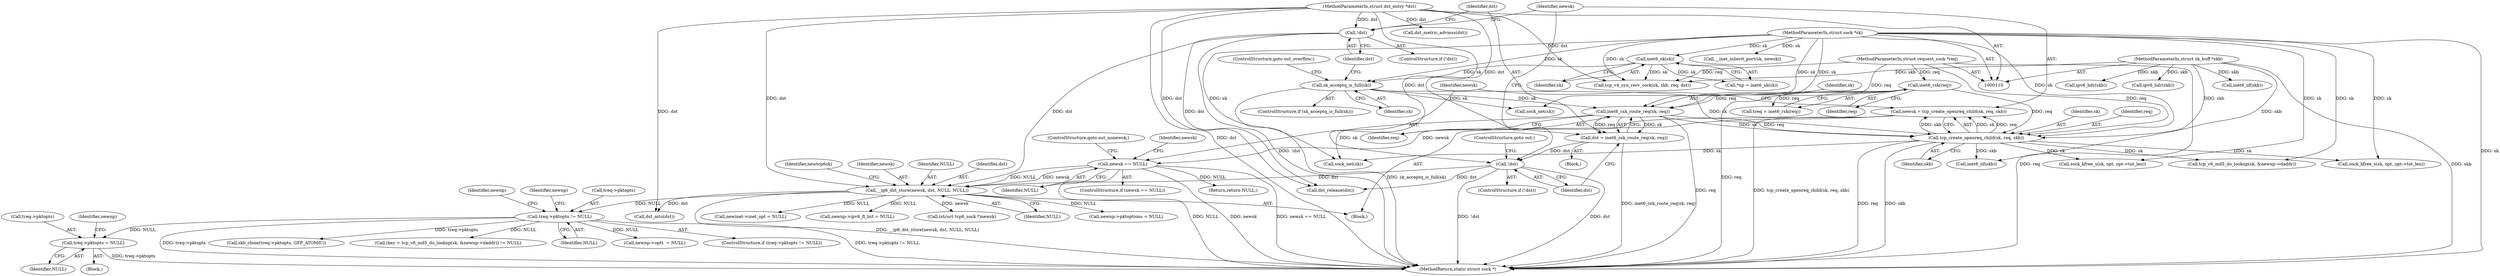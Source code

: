 digraph "0_linux_f6d8bd051c391c1c0458a30b2a7abcd939329259_33@pointer" {
"1000414" [label="(Call,treq->pktopts = NULL)"];
"1000395" [label="(Call,treq->pktopts != NULL)"];
"1000298" [label="(Call,__ip6_dst_store(newsk, dst, NULL, NULL))"];
"1000289" [label="(Call,newsk == NULL)"];
"1000282" [label="(Call,newsk = tcp_create_openreq_child(sk, req, skb))"];
"1000284" [label="(Call,tcp_create_openreq_child(sk, req, skb))"];
"1000266" [label="(Call,sk_acceptq_is_full(sk))"];
"1000121" [label="(Call,inet6_sk(sk))"];
"1000111" [label="(MethodParameterIn,struct sock *sk)"];
"1000275" [label="(Call,inet6_csk_route_req(sk, req))"];
"1000258" [label="(Call,inet6_rsk(req))"];
"1000113" [label="(MethodParameterIn,struct request_sock *req)"];
"1000112" [label="(MethodParameterIn,struct sk_buff *skb)"];
"1000279" [label="(Call,!dst)"];
"1000273" [label="(Call,dst = inet6_csk_route_req(sk, req))"];
"1000114" [label="(MethodParameterIn,struct dst_entry *dst)"];
"1000270" [label="(Call,!dst)"];
"1000285" [label="(Identifier,sk)"];
"1000284" [label="(Call,tcp_create_openreq_child(sk, req, skb))"];
"1000304" [label="(Identifier,newtcp6sk)"];
"1000415" [label="(Call,treq->pktopts)"];
"1000368" [label="(Call,newinet->inet_opt = NULL)"];
"1000291" [label="(Identifier,NULL)"];
"1000373" [label="(Call,newnp->ipv6_fl_list = NULL)"];
"1000396" [label="(Call,treq->pktopts)"];
"1000405" [label="(Call,skb_clone(treq->pktopts, GFP_ATOMIC))"];
"1000113" [label="(MethodParameterIn,struct request_sock *req)"];
"1000414" [label="(Call,treq->pktopts = NULL)"];
"1000267" [label="(Identifier,sk)"];
"1000562" [label="(Call,__inet_inherit_port(sk, newsk))"];
"1000277" [label="(Identifier,req)"];
"1000238" [label="(Call,inet6_iif(skb))"];
"1000288" [label="(ControlStructure,if (newsk == NULL))"];
"1000282" [label="(Call,newsk = tcp_create_openreq_child(sk, req, skb))"];
"1000273" [label="(Call,dst = inet6_csk_route_req(sk, req))"];
"1000283" [label="(Identifier,newsk)"];
"1000112" [label="(MethodParameterIn,struct sk_buff *skb)"];
"1000276" [label="(Identifier,sk)"];
"1000604" [label="(MethodReturn,static struct sock *)"];
"1000269" [label="(ControlStructure,if (!dst))"];
"1000403" [label="(Identifier,newnp)"];
"1000418" [label="(Identifier,NULL)"];
"1000305" [label="(Call,(struct tcp6_sock *)newsk)"];
"1000524" [label="(Call,(key = tcp_v6_md5_do_lookup(sk, &newnp->daddr)) != NULL)"];
"1000270" [label="(Call,!dst)"];
"1000119" [label="(Call,*np = inet6_sk(sk))"];
"1000577" [label="(Call,sock_net(sk))"];
"1000281" [label="(ControlStructure,goto out;)"];
"1000299" [label="(Identifier,newsk)"];
"1000275" [label="(Call,inet6_csk_route_req(sk, req))"];
"1000527" [label="(Call,tcp_v6_md5_do_lookup(sk, &newnp->daddr))"];
"1000589" [label="(Call,sock_kfree_s(sk, opt, opt->tot_len))"];
"1000265" [label="(ControlStructure,if (sk_acceptq_is_full(sk)))"];
"1000278" [label="(ControlStructure,if (!dst))"];
"1000399" [label="(Identifier,NULL)"];
"1000289" [label="(Call,newsk == NULL)"];
"1000122" [label="(Identifier,sk)"];
"1000602" [label="(Return,return NULL;)"];
"1000266" [label="(Call,sk_acceptq_is_full(sk))"];
"1000292" [label="(ControlStructure,goto out_nonewsk;)"];
"1000400" [label="(Block,)"];
"1000271" [label="(Identifier,dst)"];
"1000256" [label="(Call,treq = inet6_rsk(req))"];
"1000280" [label="(Identifier,dst)"];
"1000302" [label="(Identifier,NULL)"];
"1000437" [label="(Call,inet6_iif(skb))"];
"1000595" [label="(Call,dst_release(dst))"];
"1000111" [label="(MethodParameterIn,struct sock *sk)"];
"1000279" [label="(Call,!dst)"];
"1000115" [label="(Block,)"];
"1000287" [label="(Identifier,skb)"];
"1000139" [label="(Call,tcp_v4_syn_recv_sock(sk, skb, req, dst))"];
"1000301" [label="(Identifier,NULL)"];
"1000274" [label="(Identifier,dst)"];
"1000300" [label="(Identifier,dst)"];
"1000499" [label="(Call,dst_mtu(dst))"];
"1000272" [label="(Block,)"];
"1000505" [label="(Call,dst_metric_advmss(dst))"];
"1000444" [label="(Call,ipv6_hdr(skb))"];
"1000389" [label="(Call,newnp->pktoptions = NULL)"];
"1000268" [label="(ControlStructure,goto out_overflow;)"];
"1000245" [label="(Call,ipv6_hdr(skb))"];
"1000121" [label="(Call,inet6_sk(sk))"];
"1000295" [label="(Identifier,newsk)"];
"1000599" [label="(Call,sock_net(sk))"];
"1000114" [label="(MethodParameterIn,struct dst_entry *dst)"];
"1000421" [label="(Identifier,newnp)"];
"1000463" [label="(Call,sock_kfree_s(sk, opt, opt->tot_len))"];
"1000259" [label="(Identifier,req)"];
"1000298" [label="(Call,__ip6_dst_store(newsk, dst, NULL, NULL))"];
"1000428" [label="(Call,newnp->opt\t  = NULL)"];
"1000286" [label="(Identifier,req)"];
"1000395" [label="(Call,treq->pktopts != NULL)"];
"1000290" [label="(Identifier,newsk)"];
"1000430" [label="(Identifier,newnp)"];
"1000258" [label="(Call,inet6_rsk(req))"];
"1000394" [label="(ControlStructure,if (treq->pktopts != NULL))"];
"1000414" -> "1000400"  [label="AST: "];
"1000414" -> "1000418"  [label="CFG: "];
"1000415" -> "1000414"  [label="AST: "];
"1000418" -> "1000414"  [label="AST: "];
"1000421" -> "1000414"  [label="CFG: "];
"1000414" -> "1000604"  [label="DDG: treq->pktopts"];
"1000395" -> "1000414"  [label="DDG: NULL"];
"1000395" -> "1000394"  [label="AST: "];
"1000395" -> "1000399"  [label="CFG: "];
"1000396" -> "1000395"  [label="AST: "];
"1000399" -> "1000395"  [label="AST: "];
"1000403" -> "1000395"  [label="CFG: "];
"1000430" -> "1000395"  [label="CFG: "];
"1000395" -> "1000604"  [label="DDG: treq->pktopts"];
"1000395" -> "1000604"  [label="DDG: treq->pktopts != NULL"];
"1000298" -> "1000395"  [label="DDG: NULL"];
"1000395" -> "1000405"  [label="DDG: treq->pktopts"];
"1000395" -> "1000428"  [label="DDG: NULL"];
"1000395" -> "1000524"  [label="DDG: NULL"];
"1000298" -> "1000115"  [label="AST: "];
"1000298" -> "1000302"  [label="CFG: "];
"1000299" -> "1000298"  [label="AST: "];
"1000300" -> "1000298"  [label="AST: "];
"1000301" -> "1000298"  [label="AST: "];
"1000302" -> "1000298"  [label="AST: "];
"1000304" -> "1000298"  [label="CFG: "];
"1000298" -> "1000604"  [label="DDG: __ip6_dst_store(newsk, dst, NULL, NULL)"];
"1000289" -> "1000298"  [label="DDG: newsk"];
"1000289" -> "1000298"  [label="DDG: NULL"];
"1000279" -> "1000298"  [label="DDG: dst"];
"1000270" -> "1000298"  [label="DDG: dst"];
"1000114" -> "1000298"  [label="DDG: dst"];
"1000298" -> "1000305"  [label="DDG: newsk"];
"1000298" -> "1000368"  [label="DDG: NULL"];
"1000298" -> "1000373"  [label="DDG: NULL"];
"1000298" -> "1000389"  [label="DDG: NULL"];
"1000298" -> "1000499"  [label="DDG: dst"];
"1000289" -> "1000288"  [label="AST: "];
"1000289" -> "1000291"  [label="CFG: "];
"1000290" -> "1000289"  [label="AST: "];
"1000291" -> "1000289"  [label="AST: "];
"1000292" -> "1000289"  [label="CFG: "];
"1000295" -> "1000289"  [label="CFG: "];
"1000289" -> "1000604"  [label="DDG: NULL"];
"1000289" -> "1000604"  [label="DDG: newsk"];
"1000289" -> "1000604"  [label="DDG: newsk == NULL"];
"1000282" -> "1000289"  [label="DDG: newsk"];
"1000289" -> "1000602"  [label="DDG: NULL"];
"1000282" -> "1000115"  [label="AST: "];
"1000282" -> "1000284"  [label="CFG: "];
"1000283" -> "1000282"  [label="AST: "];
"1000284" -> "1000282"  [label="AST: "];
"1000290" -> "1000282"  [label="CFG: "];
"1000282" -> "1000604"  [label="DDG: tcp_create_openreq_child(sk, req, skb)"];
"1000284" -> "1000282"  [label="DDG: sk"];
"1000284" -> "1000282"  [label="DDG: req"];
"1000284" -> "1000282"  [label="DDG: skb"];
"1000284" -> "1000287"  [label="CFG: "];
"1000285" -> "1000284"  [label="AST: "];
"1000286" -> "1000284"  [label="AST: "];
"1000287" -> "1000284"  [label="AST: "];
"1000284" -> "1000604"  [label="DDG: req"];
"1000284" -> "1000604"  [label="DDG: skb"];
"1000266" -> "1000284"  [label="DDG: sk"];
"1000275" -> "1000284"  [label="DDG: sk"];
"1000275" -> "1000284"  [label="DDG: req"];
"1000111" -> "1000284"  [label="DDG: sk"];
"1000258" -> "1000284"  [label="DDG: req"];
"1000113" -> "1000284"  [label="DDG: req"];
"1000112" -> "1000284"  [label="DDG: skb"];
"1000284" -> "1000437"  [label="DDG: skb"];
"1000284" -> "1000463"  [label="DDG: sk"];
"1000284" -> "1000527"  [label="DDG: sk"];
"1000284" -> "1000589"  [label="DDG: sk"];
"1000284" -> "1000599"  [label="DDG: sk"];
"1000266" -> "1000265"  [label="AST: "];
"1000266" -> "1000267"  [label="CFG: "];
"1000267" -> "1000266"  [label="AST: "];
"1000268" -> "1000266"  [label="CFG: "];
"1000271" -> "1000266"  [label="CFG: "];
"1000266" -> "1000604"  [label="DDG: sk_acceptq_is_full(sk)"];
"1000121" -> "1000266"  [label="DDG: sk"];
"1000111" -> "1000266"  [label="DDG: sk"];
"1000266" -> "1000275"  [label="DDG: sk"];
"1000266" -> "1000577"  [label="DDG: sk"];
"1000121" -> "1000119"  [label="AST: "];
"1000121" -> "1000122"  [label="CFG: "];
"1000122" -> "1000121"  [label="AST: "];
"1000119" -> "1000121"  [label="CFG: "];
"1000121" -> "1000119"  [label="DDG: sk"];
"1000111" -> "1000121"  [label="DDG: sk"];
"1000121" -> "1000139"  [label="DDG: sk"];
"1000111" -> "1000110"  [label="AST: "];
"1000111" -> "1000604"  [label="DDG: sk"];
"1000111" -> "1000139"  [label="DDG: sk"];
"1000111" -> "1000275"  [label="DDG: sk"];
"1000111" -> "1000463"  [label="DDG: sk"];
"1000111" -> "1000527"  [label="DDG: sk"];
"1000111" -> "1000562"  [label="DDG: sk"];
"1000111" -> "1000577"  [label="DDG: sk"];
"1000111" -> "1000589"  [label="DDG: sk"];
"1000111" -> "1000599"  [label="DDG: sk"];
"1000275" -> "1000273"  [label="AST: "];
"1000275" -> "1000277"  [label="CFG: "];
"1000276" -> "1000275"  [label="AST: "];
"1000277" -> "1000275"  [label="AST: "];
"1000273" -> "1000275"  [label="CFG: "];
"1000275" -> "1000604"  [label="DDG: req"];
"1000275" -> "1000273"  [label="DDG: sk"];
"1000275" -> "1000273"  [label="DDG: req"];
"1000258" -> "1000275"  [label="DDG: req"];
"1000113" -> "1000275"  [label="DDG: req"];
"1000275" -> "1000599"  [label="DDG: sk"];
"1000258" -> "1000256"  [label="AST: "];
"1000258" -> "1000259"  [label="CFG: "];
"1000259" -> "1000258"  [label="AST: "];
"1000256" -> "1000258"  [label="CFG: "];
"1000258" -> "1000604"  [label="DDG: req"];
"1000258" -> "1000256"  [label="DDG: req"];
"1000113" -> "1000258"  [label="DDG: req"];
"1000113" -> "1000110"  [label="AST: "];
"1000113" -> "1000604"  [label="DDG: req"];
"1000113" -> "1000139"  [label="DDG: req"];
"1000112" -> "1000110"  [label="AST: "];
"1000112" -> "1000604"  [label="DDG: skb"];
"1000112" -> "1000139"  [label="DDG: skb"];
"1000112" -> "1000238"  [label="DDG: skb"];
"1000112" -> "1000245"  [label="DDG: skb"];
"1000112" -> "1000437"  [label="DDG: skb"];
"1000112" -> "1000444"  [label="DDG: skb"];
"1000279" -> "1000278"  [label="AST: "];
"1000279" -> "1000280"  [label="CFG: "];
"1000280" -> "1000279"  [label="AST: "];
"1000281" -> "1000279"  [label="CFG: "];
"1000283" -> "1000279"  [label="CFG: "];
"1000279" -> "1000604"  [label="DDG: dst"];
"1000279" -> "1000604"  [label="DDG: !dst"];
"1000273" -> "1000279"  [label="DDG: dst"];
"1000114" -> "1000279"  [label="DDG: dst"];
"1000279" -> "1000595"  [label="DDG: dst"];
"1000273" -> "1000272"  [label="AST: "];
"1000274" -> "1000273"  [label="AST: "];
"1000280" -> "1000273"  [label="CFG: "];
"1000273" -> "1000604"  [label="DDG: inet6_csk_route_req(sk, req)"];
"1000114" -> "1000273"  [label="DDG: dst"];
"1000114" -> "1000110"  [label="AST: "];
"1000114" -> "1000604"  [label="DDG: dst"];
"1000114" -> "1000139"  [label="DDG: dst"];
"1000114" -> "1000270"  [label="DDG: dst"];
"1000114" -> "1000499"  [label="DDG: dst"];
"1000114" -> "1000505"  [label="DDG: dst"];
"1000114" -> "1000595"  [label="DDG: dst"];
"1000270" -> "1000269"  [label="AST: "];
"1000270" -> "1000271"  [label="CFG: "];
"1000271" -> "1000270"  [label="AST: "];
"1000274" -> "1000270"  [label="CFG: "];
"1000283" -> "1000270"  [label="CFG: "];
"1000270" -> "1000604"  [label="DDG: !dst"];
"1000270" -> "1000595"  [label="DDG: dst"];
}
